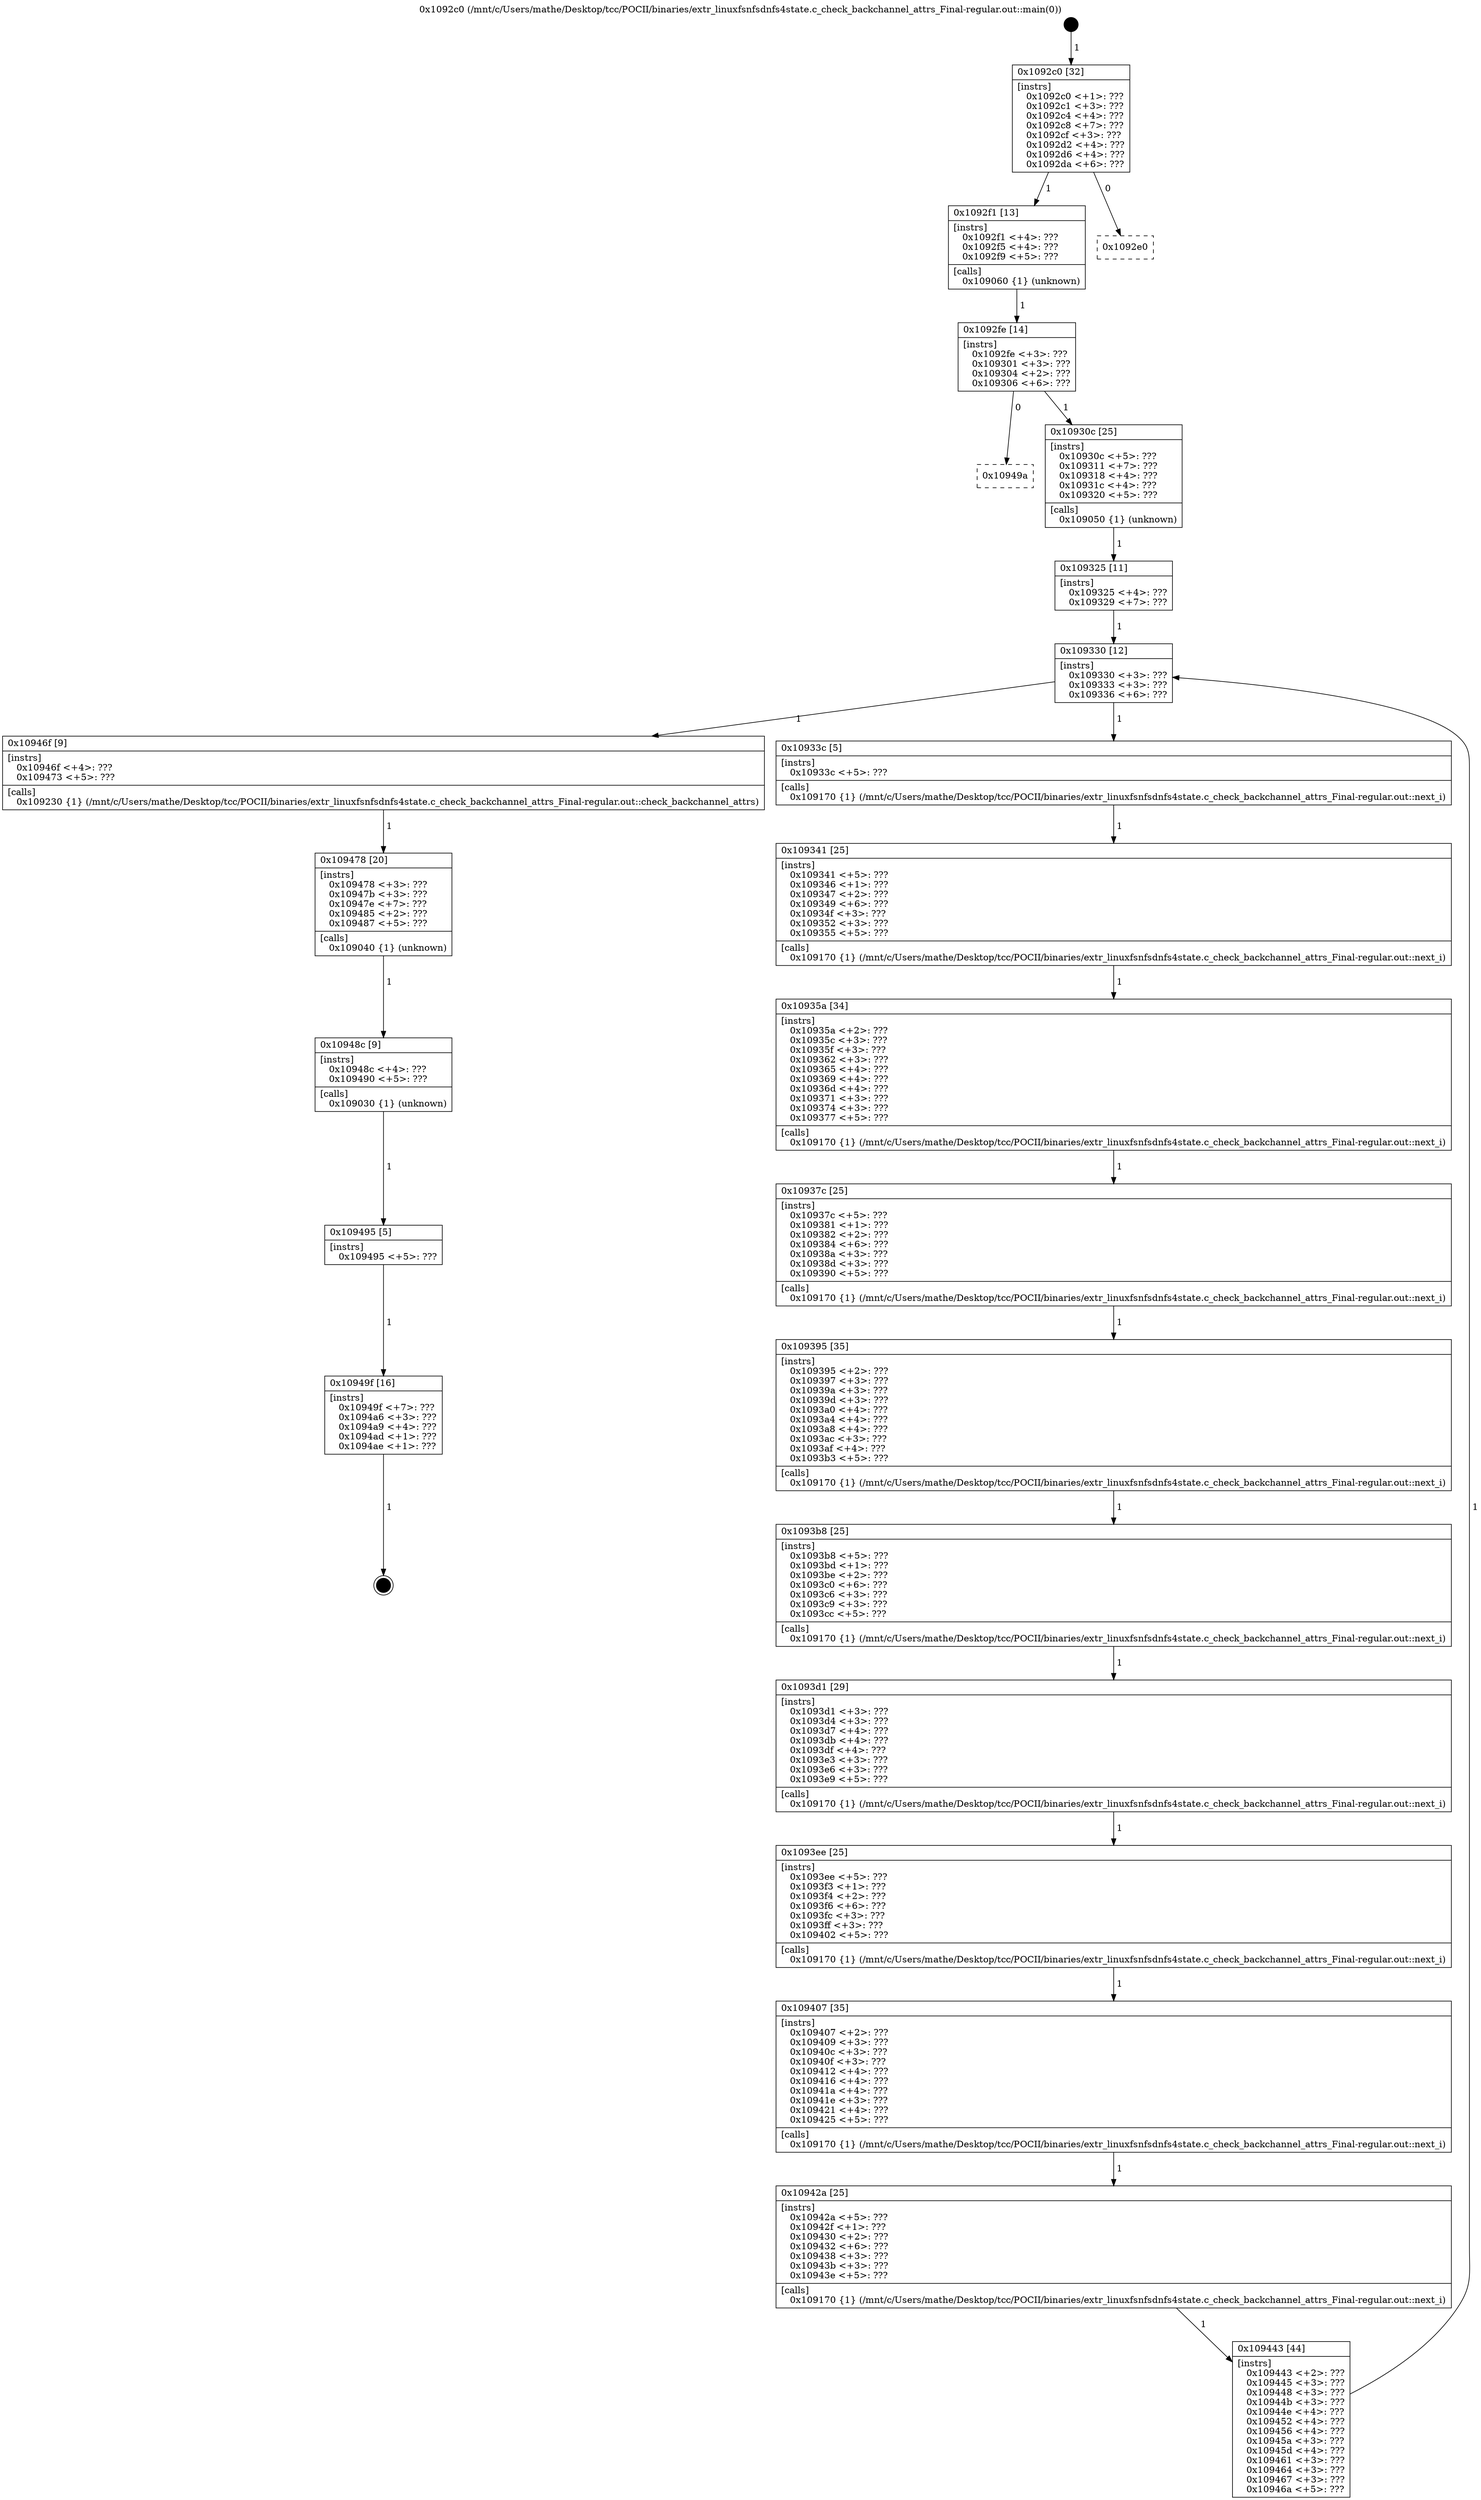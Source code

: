 digraph "0x1092c0" {
  label = "0x1092c0 (/mnt/c/Users/mathe/Desktop/tcc/POCII/binaries/extr_linuxfsnfsdnfs4state.c_check_backchannel_attrs_Final-regular.out::main(0))"
  labelloc = "t"
  node[shape=record]

  Entry [label="",width=0.3,height=0.3,shape=circle,fillcolor=black,style=filled]
  "0x1092c0" [label="{
     0x1092c0 [32]\l
     | [instrs]\l
     &nbsp;&nbsp;0x1092c0 \<+1\>: ???\l
     &nbsp;&nbsp;0x1092c1 \<+3\>: ???\l
     &nbsp;&nbsp;0x1092c4 \<+4\>: ???\l
     &nbsp;&nbsp;0x1092c8 \<+7\>: ???\l
     &nbsp;&nbsp;0x1092cf \<+3\>: ???\l
     &nbsp;&nbsp;0x1092d2 \<+4\>: ???\l
     &nbsp;&nbsp;0x1092d6 \<+4\>: ???\l
     &nbsp;&nbsp;0x1092da \<+6\>: ???\l
  }"]
  "0x1092f1" [label="{
     0x1092f1 [13]\l
     | [instrs]\l
     &nbsp;&nbsp;0x1092f1 \<+4\>: ???\l
     &nbsp;&nbsp;0x1092f5 \<+4\>: ???\l
     &nbsp;&nbsp;0x1092f9 \<+5\>: ???\l
     | [calls]\l
     &nbsp;&nbsp;0x109060 \{1\} (unknown)\l
  }"]
  "0x1092e0" [label="{
     0x1092e0\l
  }", style=dashed]
  "0x1092fe" [label="{
     0x1092fe [14]\l
     | [instrs]\l
     &nbsp;&nbsp;0x1092fe \<+3\>: ???\l
     &nbsp;&nbsp;0x109301 \<+3\>: ???\l
     &nbsp;&nbsp;0x109304 \<+2\>: ???\l
     &nbsp;&nbsp;0x109306 \<+6\>: ???\l
  }"]
  "0x10949a" [label="{
     0x10949a\l
  }", style=dashed]
  "0x10930c" [label="{
     0x10930c [25]\l
     | [instrs]\l
     &nbsp;&nbsp;0x10930c \<+5\>: ???\l
     &nbsp;&nbsp;0x109311 \<+7\>: ???\l
     &nbsp;&nbsp;0x109318 \<+4\>: ???\l
     &nbsp;&nbsp;0x10931c \<+4\>: ???\l
     &nbsp;&nbsp;0x109320 \<+5\>: ???\l
     | [calls]\l
     &nbsp;&nbsp;0x109050 \{1\} (unknown)\l
  }"]
  Exit [label="",width=0.3,height=0.3,shape=circle,fillcolor=black,style=filled,peripheries=2]
  "0x109330" [label="{
     0x109330 [12]\l
     | [instrs]\l
     &nbsp;&nbsp;0x109330 \<+3\>: ???\l
     &nbsp;&nbsp;0x109333 \<+3\>: ???\l
     &nbsp;&nbsp;0x109336 \<+6\>: ???\l
  }"]
  "0x10946f" [label="{
     0x10946f [9]\l
     | [instrs]\l
     &nbsp;&nbsp;0x10946f \<+4\>: ???\l
     &nbsp;&nbsp;0x109473 \<+5\>: ???\l
     | [calls]\l
     &nbsp;&nbsp;0x109230 \{1\} (/mnt/c/Users/mathe/Desktop/tcc/POCII/binaries/extr_linuxfsnfsdnfs4state.c_check_backchannel_attrs_Final-regular.out::check_backchannel_attrs)\l
  }"]
  "0x10933c" [label="{
     0x10933c [5]\l
     | [instrs]\l
     &nbsp;&nbsp;0x10933c \<+5\>: ???\l
     | [calls]\l
     &nbsp;&nbsp;0x109170 \{1\} (/mnt/c/Users/mathe/Desktop/tcc/POCII/binaries/extr_linuxfsnfsdnfs4state.c_check_backchannel_attrs_Final-regular.out::next_i)\l
  }"]
  "0x109341" [label="{
     0x109341 [25]\l
     | [instrs]\l
     &nbsp;&nbsp;0x109341 \<+5\>: ???\l
     &nbsp;&nbsp;0x109346 \<+1\>: ???\l
     &nbsp;&nbsp;0x109347 \<+2\>: ???\l
     &nbsp;&nbsp;0x109349 \<+6\>: ???\l
     &nbsp;&nbsp;0x10934f \<+3\>: ???\l
     &nbsp;&nbsp;0x109352 \<+3\>: ???\l
     &nbsp;&nbsp;0x109355 \<+5\>: ???\l
     | [calls]\l
     &nbsp;&nbsp;0x109170 \{1\} (/mnt/c/Users/mathe/Desktop/tcc/POCII/binaries/extr_linuxfsnfsdnfs4state.c_check_backchannel_attrs_Final-regular.out::next_i)\l
  }"]
  "0x10935a" [label="{
     0x10935a [34]\l
     | [instrs]\l
     &nbsp;&nbsp;0x10935a \<+2\>: ???\l
     &nbsp;&nbsp;0x10935c \<+3\>: ???\l
     &nbsp;&nbsp;0x10935f \<+3\>: ???\l
     &nbsp;&nbsp;0x109362 \<+3\>: ???\l
     &nbsp;&nbsp;0x109365 \<+4\>: ???\l
     &nbsp;&nbsp;0x109369 \<+4\>: ???\l
     &nbsp;&nbsp;0x10936d \<+4\>: ???\l
     &nbsp;&nbsp;0x109371 \<+3\>: ???\l
     &nbsp;&nbsp;0x109374 \<+3\>: ???\l
     &nbsp;&nbsp;0x109377 \<+5\>: ???\l
     | [calls]\l
     &nbsp;&nbsp;0x109170 \{1\} (/mnt/c/Users/mathe/Desktop/tcc/POCII/binaries/extr_linuxfsnfsdnfs4state.c_check_backchannel_attrs_Final-regular.out::next_i)\l
  }"]
  "0x10937c" [label="{
     0x10937c [25]\l
     | [instrs]\l
     &nbsp;&nbsp;0x10937c \<+5\>: ???\l
     &nbsp;&nbsp;0x109381 \<+1\>: ???\l
     &nbsp;&nbsp;0x109382 \<+2\>: ???\l
     &nbsp;&nbsp;0x109384 \<+6\>: ???\l
     &nbsp;&nbsp;0x10938a \<+3\>: ???\l
     &nbsp;&nbsp;0x10938d \<+3\>: ???\l
     &nbsp;&nbsp;0x109390 \<+5\>: ???\l
     | [calls]\l
     &nbsp;&nbsp;0x109170 \{1\} (/mnt/c/Users/mathe/Desktop/tcc/POCII/binaries/extr_linuxfsnfsdnfs4state.c_check_backchannel_attrs_Final-regular.out::next_i)\l
  }"]
  "0x109395" [label="{
     0x109395 [35]\l
     | [instrs]\l
     &nbsp;&nbsp;0x109395 \<+2\>: ???\l
     &nbsp;&nbsp;0x109397 \<+3\>: ???\l
     &nbsp;&nbsp;0x10939a \<+3\>: ???\l
     &nbsp;&nbsp;0x10939d \<+3\>: ???\l
     &nbsp;&nbsp;0x1093a0 \<+4\>: ???\l
     &nbsp;&nbsp;0x1093a4 \<+4\>: ???\l
     &nbsp;&nbsp;0x1093a8 \<+4\>: ???\l
     &nbsp;&nbsp;0x1093ac \<+3\>: ???\l
     &nbsp;&nbsp;0x1093af \<+4\>: ???\l
     &nbsp;&nbsp;0x1093b3 \<+5\>: ???\l
     | [calls]\l
     &nbsp;&nbsp;0x109170 \{1\} (/mnt/c/Users/mathe/Desktop/tcc/POCII/binaries/extr_linuxfsnfsdnfs4state.c_check_backchannel_attrs_Final-regular.out::next_i)\l
  }"]
  "0x1093b8" [label="{
     0x1093b8 [25]\l
     | [instrs]\l
     &nbsp;&nbsp;0x1093b8 \<+5\>: ???\l
     &nbsp;&nbsp;0x1093bd \<+1\>: ???\l
     &nbsp;&nbsp;0x1093be \<+2\>: ???\l
     &nbsp;&nbsp;0x1093c0 \<+6\>: ???\l
     &nbsp;&nbsp;0x1093c6 \<+3\>: ???\l
     &nbsp;&nbsp;0x1093c9 \<+3\>: ???\l
     &nbsp;&nbsp;0x1093cc \<+5\>: ???\l
     | [calls]\l
     &nbsp;&nbsp;0x109170 \{1\} (/mnt/c/Users/mathe/Desktop/tcc/POCII/binaries/extr_linuxfsnfsdnfs4state.c_check_backchannel_attrs_Final-regular.out::next_i)\l
  }"]
  "0x1093d1" [label="{
     0x1093d1 [29]\l
     | [instrs]\l
     &nbsp;&nbsp;0x1093d1 \<+3\>: ???\l
     &nbsp;&nbsp;0x1093d4 \<+3\>: ???\l
     &nbsp;&nbsp;0x1093d7 \<+4\>: ???\l
     &nbsp;&nbsp;0x1093db \<+4\>: ???\l
     &nbsp;&nbsp;0x1093df \<+4\>: ???\l
     &nbsp;&nbsp;0x1093e3 \<+3\>: ???\l
     &nbsp;&nbsp;0x1093e6 \<+3\>: ???\l
     &nbsp;&nbsp;0x1093e9 \<+5\>: ???\l
     | [calls]\l
     &nbsp;&nbsp;0x109170 \{1\} (/mnt/c/Users/mathe/Desktop/tcc/POCII/binaries/extr_linuxfsnfsdnfs4state.c_check_backchannel_attrs_Final-regular.out::next_i)\l
  }"]
  "0x1093ee" [label="{
     0x1093ee [25]\l
     | [instrs]\l
     &nbsp;&nbsp;0x1093ee \<+5\>: ???\l
     &nbsp;&nbsp;0x1093f3 \<+1\>: ???\l
     &nbsp;&nbsp;0x1093f4 \<+2\>: ???\l
     &nbsp;&nbsp;0x1093f6 \<+6\>: ???\l
     &nbsp;&nbsp;0x1093fc \<+3\>: ???\l
     &nbsp;&nbsp;0x1093ff \<+3\>: ???\l
     &nbsp;&nbsp;0x109402 \<+5\>: ???\l
     | [calls]\l
     &nbsp;&nbsp;0x109170 \{1\} (/mnt/c/Users/mathe/Desktop/tcc/POCII/binaries/extr_linuxfsnfsdnfs4state.c_check_backchannel_attrs_Final-regular.out::next_i)\l
  }"]
  "0x109407" [label="{
     0x109407 [35]\l
     | [instrs]\l
     &nbsp;&nbsp;0x109407 \<+2\>: ???\l
     &nbsp;&nbsp;0x109409 \<+3\>: ???\l
     &nbsp;&nbsp;0x10940c \<+3\>: ???\l
     &nbsp;&nbsp;0x10940f \<+3\>: ???\l
     &nbsp;&nbsp;0x109412 \<+4\>: ???\l
     &nbsp;&nbsp;0x109416 \<+4\>: ???\l
     &nbsp;&nbsp;0x10941a \<+4\>: ???\l
     &nbsp;&nbsp;0x10941e \<+3\>: ???\l
     &nbsp;&nbsp;0x109421 \<+4\>: ???\l
     &nbsp;&nbsp;0x109425 \<+5\>: ???\l
     | [calls]\l
     &nbsp;&nbsp;0x109170 \{1\} (/mnt/c/Users/mathe/Desktop/tcc/POCII/binaries/extr_linuxfsnfsdnfs4state.c_check_backchannel_attrs_Final-regular.out::next_i)\l
  }"]
  "0x10942a" [label="{
     0x10942a [25]\l
     | [instrs]\l
     &nbsp;&nbsp;0x10942a \<+5\>: ???\l
     &nbsp;&nbsp;0x10942f \<+1\>: ???\l
     &nbsp;&nbsp;0x109430 \<+2\>: ???\l
     &nbsp;&nbsp;0x109432 \<+6\>: ???\l
     &nbsp;&nbsp;0x109438 \<+3\>: ???\l
     &nbsp;&nbsp;0x10943b \<+3\>: ???\l
     &nbsp;&nbsp;0x10943e \<+5\>: ???\l
     | [calls]\l
     &nbsp;&nbsp;0x109170 \{1\} (/mnt/c/Users/mathe/Desktop/tcc/POCII/binaries/extr_linuxfsnfsdnfs4state.c_check_backchannel_attrs_Final-regular.out::next_i)\l
  }"]
  "0x109443" [label="{
     0x109443 [44]\l
     | [instrs]\l
     &nbsp;&nbsp;0x109443 \<+2\>: ???\l
     &nbsp;&nbsp;0x109445 \<+3\>: ???\l
     &nbsp;&nbsp;0x109448 \<+3\>: ???\l
     &nbsp;&nbsp;0x10944b \<+3\>: ???\l
     &nbsp;&nbsp;0x10944e \<+4\>: ???\l
     &nbsp;&nbsp;0x109452 \<+4\>: ???\l
     &nbsp;&nbsp;0x109456 \<+4\>: ???\l
     &nbsp;&nbsp;0x10945a \<+3\>: ???\l
     &nbsp;&nbsp;0x10945d \<+4\>: ???\l
     &nbsp;&nbsp;0x109461 \<+3\>: ???\l
     &nbsp;&nbsp;0x109464 \<+3\>: ???\l
     &nbsp;&nbsp;0x109467 \<+3\>: ???\l
     &nbsp;&nbsp;0x10946a \<+5\>: ???\l
  }"]
  "0x109325" [label="{
     0x109325 [11]\l
     | [instrs]\l
     &nbsp;&nbsp;0x109325 \<+4\>: ???\l
     &nbsp;&nbsp;0x109329 \<+7\>: ???\l
  }"]
  "0x109478" [label="{
     0x109478 [20]\l
     | [instrs]\l
     &nbsp;&nbsp;0x109478 \<+3\>: ???\l
     &nbsp;&nbsp;0x10947b \<+3\>: ???\l
     &nbsp;&nbsp;0x10947e \<+7\>: ???\l
     &nbsp;&nbsp;0x109485 \<+2\>: ???\l
     &nbsp;&nbsp;0x109487 \<+5\>: ???\l
     | [calls]\l
     &nbsp;&nbsp;0x109040 \{1\} (unknown)\l
  }"]
  "0x10948c" [label="{
     0x10948c [9]\l
     | [instrs]\l
     &nbsp;&nbsp;0x10948c \<+4\>: ???\l
     &nbsp;&nbsp;0x109490 \<+5\>: ???\l
     | [calls]\l
     &nbsp;&nbsp;0x109030 \{1\} (unknown)\l
  }"]
  "0x109495" [label="{
     0x109495 [5]\l
     | [instrs]\l
     &nbsp;&nbsp;0x109495 \<+5\>: ???\l
  }"]
  "0x10949f" [label="{
     0x10949f [16]\l
     | [instrs]\l
     &nbsp;&nbsp;0x10949f \<+7\>: ???\l
     &nbsp;&nbsp;0x1094a6 \<+3\>: ???\l
     &nbsp;&nbsp;0x1094a9 \<+4\>: ???\l
     &nbsp;&nbsp;0x1094ad \<+1\>: ???\l
     &nbsp;&nbsp;0x1094ae \<+1\>: ???\l
  }"]
  Entry -> "0x1092c0" [label=" 1"]
  "0x1092c0" -> "0x1092f1" [label=" 1"]
  "0x1092c0" -> "0x1092e0" [label=" 0"]
  "0x1092f1" -> "0x1092fe" [label=" 1"]
  "0x1092fe" -> "0x10949a" [label=" 0"]
  "0x1092fe" -> "0x10930c" [label=" 1"]
  "0x10949f" -> Exit [label=" 1"]
  "0x10930c" -> "0x109325" [label=" 1"]
  "0x109330" -> "0x10946f" [label=" 1"]
  "0x109330" -> "0x10933c" [label=" 1"]
  "0x10933c" -> "0x109341" [label=" 1"]
  "0x109341" -> "0x10935a" [label=" 1"]
  "0x10935a" -> "0x10937c" [label=" 1"]
  "0x10937c" -> "0x109395" [label=" 1"]
  "0x109395" -> "0x1093b8" [label=" 1"]
  "0x1093b8" -> "0x1093d1" [label=" 1"]
  "0x1093d1" -> "0x1093ee" [label=" 1"]
  "0x1093ee" -> "0x109407" [label=" 1"]
  "0x109407" -> "0x10942a" [label=" 1"]
  "0x10942a" -> "0x109443" [label=" 1"]
  "0x109325" -> "0x109330" [label=" 1"]
  "0x109443" -> "0x109330" [label=" 1"]
  "0x10946f" -> "0x109478" [label=" 1"]
  "0x109478" -> "0x10948c" [label=" 1"]
  "0x10948c" -> "0x109495" [label=" 1"]
  "0x109495" -> "0x10949f" [label=" 1"]
}
